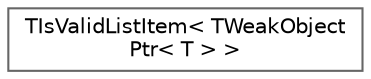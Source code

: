 digraph "Graphical Class Hierarchy"
{
 // INTERACTIVE_SVG=YES
 // LATEX_PDF_SIZE
  bgcolor="transparent";
  edge [fontname=Helvetica,fontsize=10,labelfontname=Helvetica,labelfontsize=10];
  node [fontname=Helvetica,fontsize=10,shape=box,height=0.2,width=0.4];
  rankdir="LR";
  Node0 [id="Node000000",label="TIsValidListItem\< TWeakObject\lPtr\< T \> \>",height=0.2,width=0.4,color="grey40", fillcolor="white", style="filled",URL="$de/d86/structTIsValidListItem_3_01TWeakObjectPtr_3_01T_01_4_01_4.html",tooltip=" "];
}
